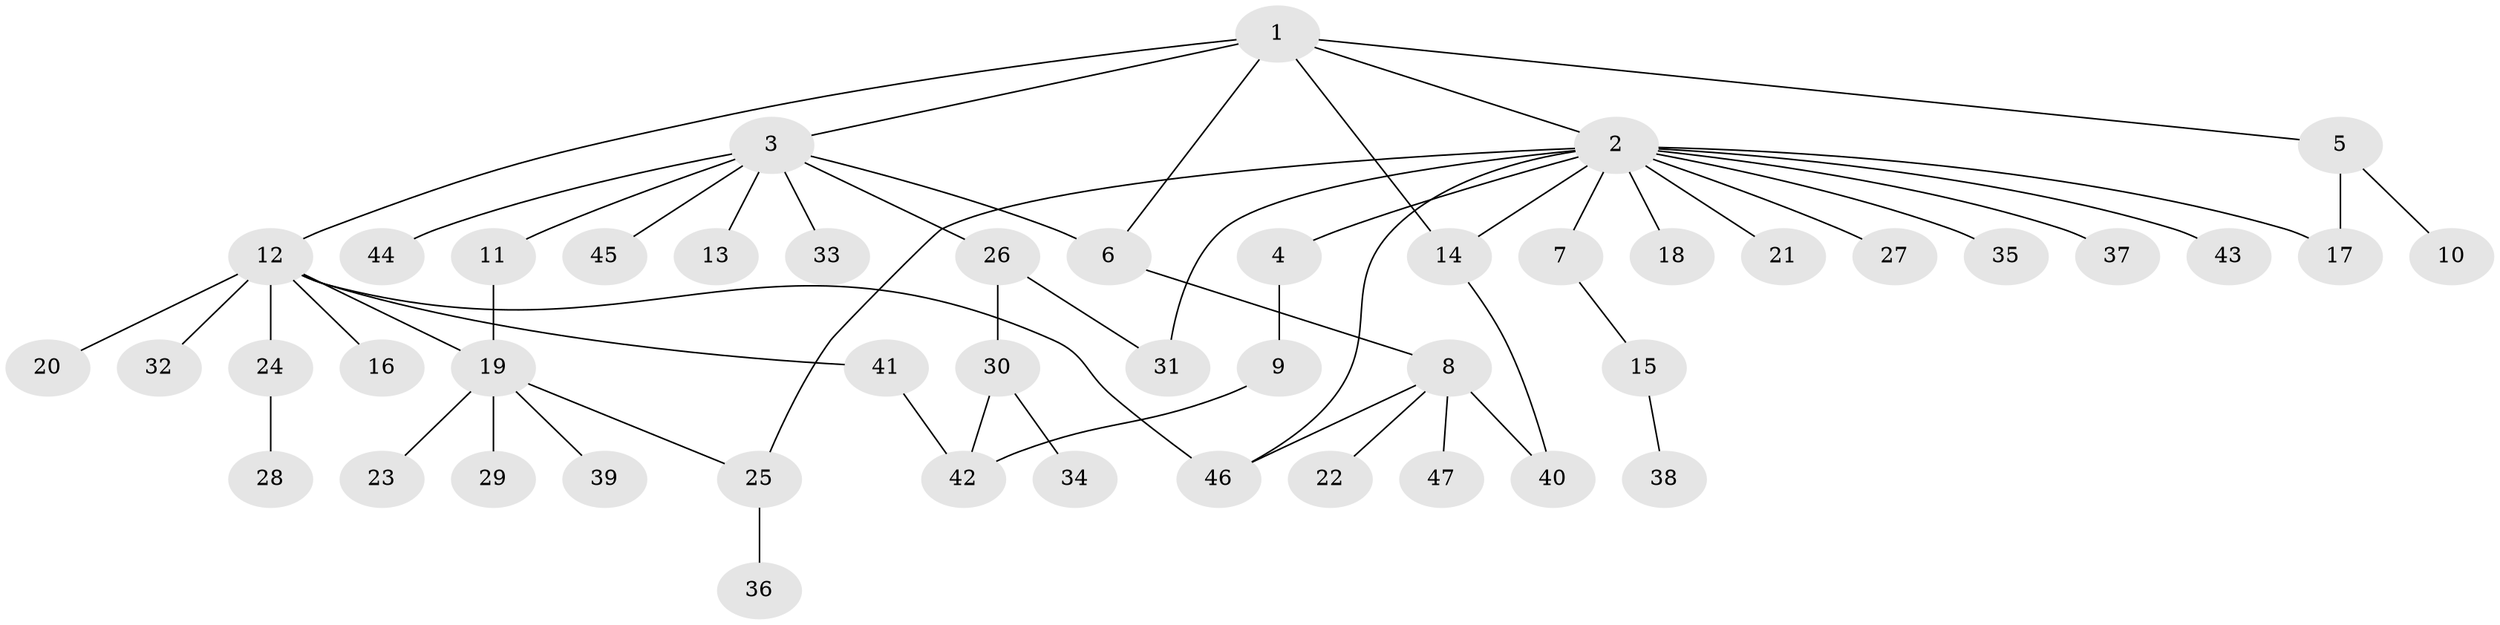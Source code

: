 // original degree distribution, {6: 0.029850746268656716, 15: 0.014925373134328358, 9: 0.029850746268656716, 3: 0.14925373134328357, 4: 0.05970149253731343, 2: 0.13432835820895522, 1: 0.5671641791044776, 7: 0.014925373134328358}
// Generated by graph-tools (version 1.1) at 2025/50/03/04/25 22:50:15]
// undirected, 47 vertices, 57 edges
graph export_dot {
  node [color=gray90,style=filled];
  1;
  2;
  3;
  4;
  5;
  6;
  7;
  8;
  9;
  10;
  11;
  12;
  13;
  14;
  15;
  16;
  17;
  18;
  19;
  20;
  21;
  22;
  23;
  24;
  25;
  26;
  27;
  28;
  29;
  30;
  31;
  32;
  33;
  34;
  35;
  36;
  37;
  38;
  39;
  40;
  41;
  42;
  43;
  44;
  45;
  46;
  47;
  1 -- 2 [weight=1.0];
  1 -- 3 [weight=1.0];
  1 -- 5 [weight=1.0];
  1 -- 6 [weight=1.0];
  1 -- 12 [weight=1.0];
  1 -- 14 [weight=1.0];
  2 -- 4 [weight=1.0];
  2 -- 7 [weight=1.0];
  2 -- 14 [weight=1.0];
  2 -- 17 [weight=1.0];
  2 -- 18 [weight=1.0];
  2 -- 21 [weight=1.0];
  2 -- 25 [weight=1.0];
  2 -- 27 [weight=1.0];
  2 -- 31 [weight=1.0];
  2 -- 35 [weight=1.0];
  2 -- 37 [weight=1.0];
  2 -- 43 [weight=1.0];
  2 -- 46 [weight=1.0];
  3 -- 6 [weight=1.0];
  3 -- 11 [weight=1.0];
  3 -- 13 [weight=1.0];
  3 -- 26 [weight=1.0];
  3 -- 33 [weight=1.0];
  3 -- 44 [weight=1.0];
  3 -- 45 [weight=1.0];
  4 -- 9 [weight=1.0];
  5 -- 10 [weight=1.0];
  5 -- 17 [weight=1.0];
  6 -- 8 [weight=1.0];
  7 -- 15 [weight=1.0];
  8 -- 22 [weight=1.0];
  8 -- 40 [weight=1.0];
  8 -- 46 [weight=1.0];
  8 -- 47 [weight=1.0];
  9 -- 42 [weight=1.0];
  11 -- 19 [weight=1.0];
  12 -- 16 [weight=1.0];
  12 -- 19 [weight=1.0];
  12 -- 20 [weight=1.0];
  12 -- 24 [weight=1.0];
  12 -- 32 [weight=1.0];
  12 -- 41 [weight=1.0];
  12 -- 46 [weight=1.0];
  14 -- 40 [weight=1.0];
  15 -- 38 [weight=1.0];
  19 -- 23 [weight=1.0];
  19 -- 25 [weight=1.0];
  19 -- 29 [weight=1.0];
  19 -- 39 [weight=1.0];
  24 -- 28 [weight=1.0];
  25 -- 36 [weight=1.0];
  26 -- 30 [weight=1.0];
  26 -- 31 [weight=1.0];
  30 -- 34 [weight=1.0];
  30 -- 42 [weight=1.0];
  41 -- 42 [weight=1.0];
}
